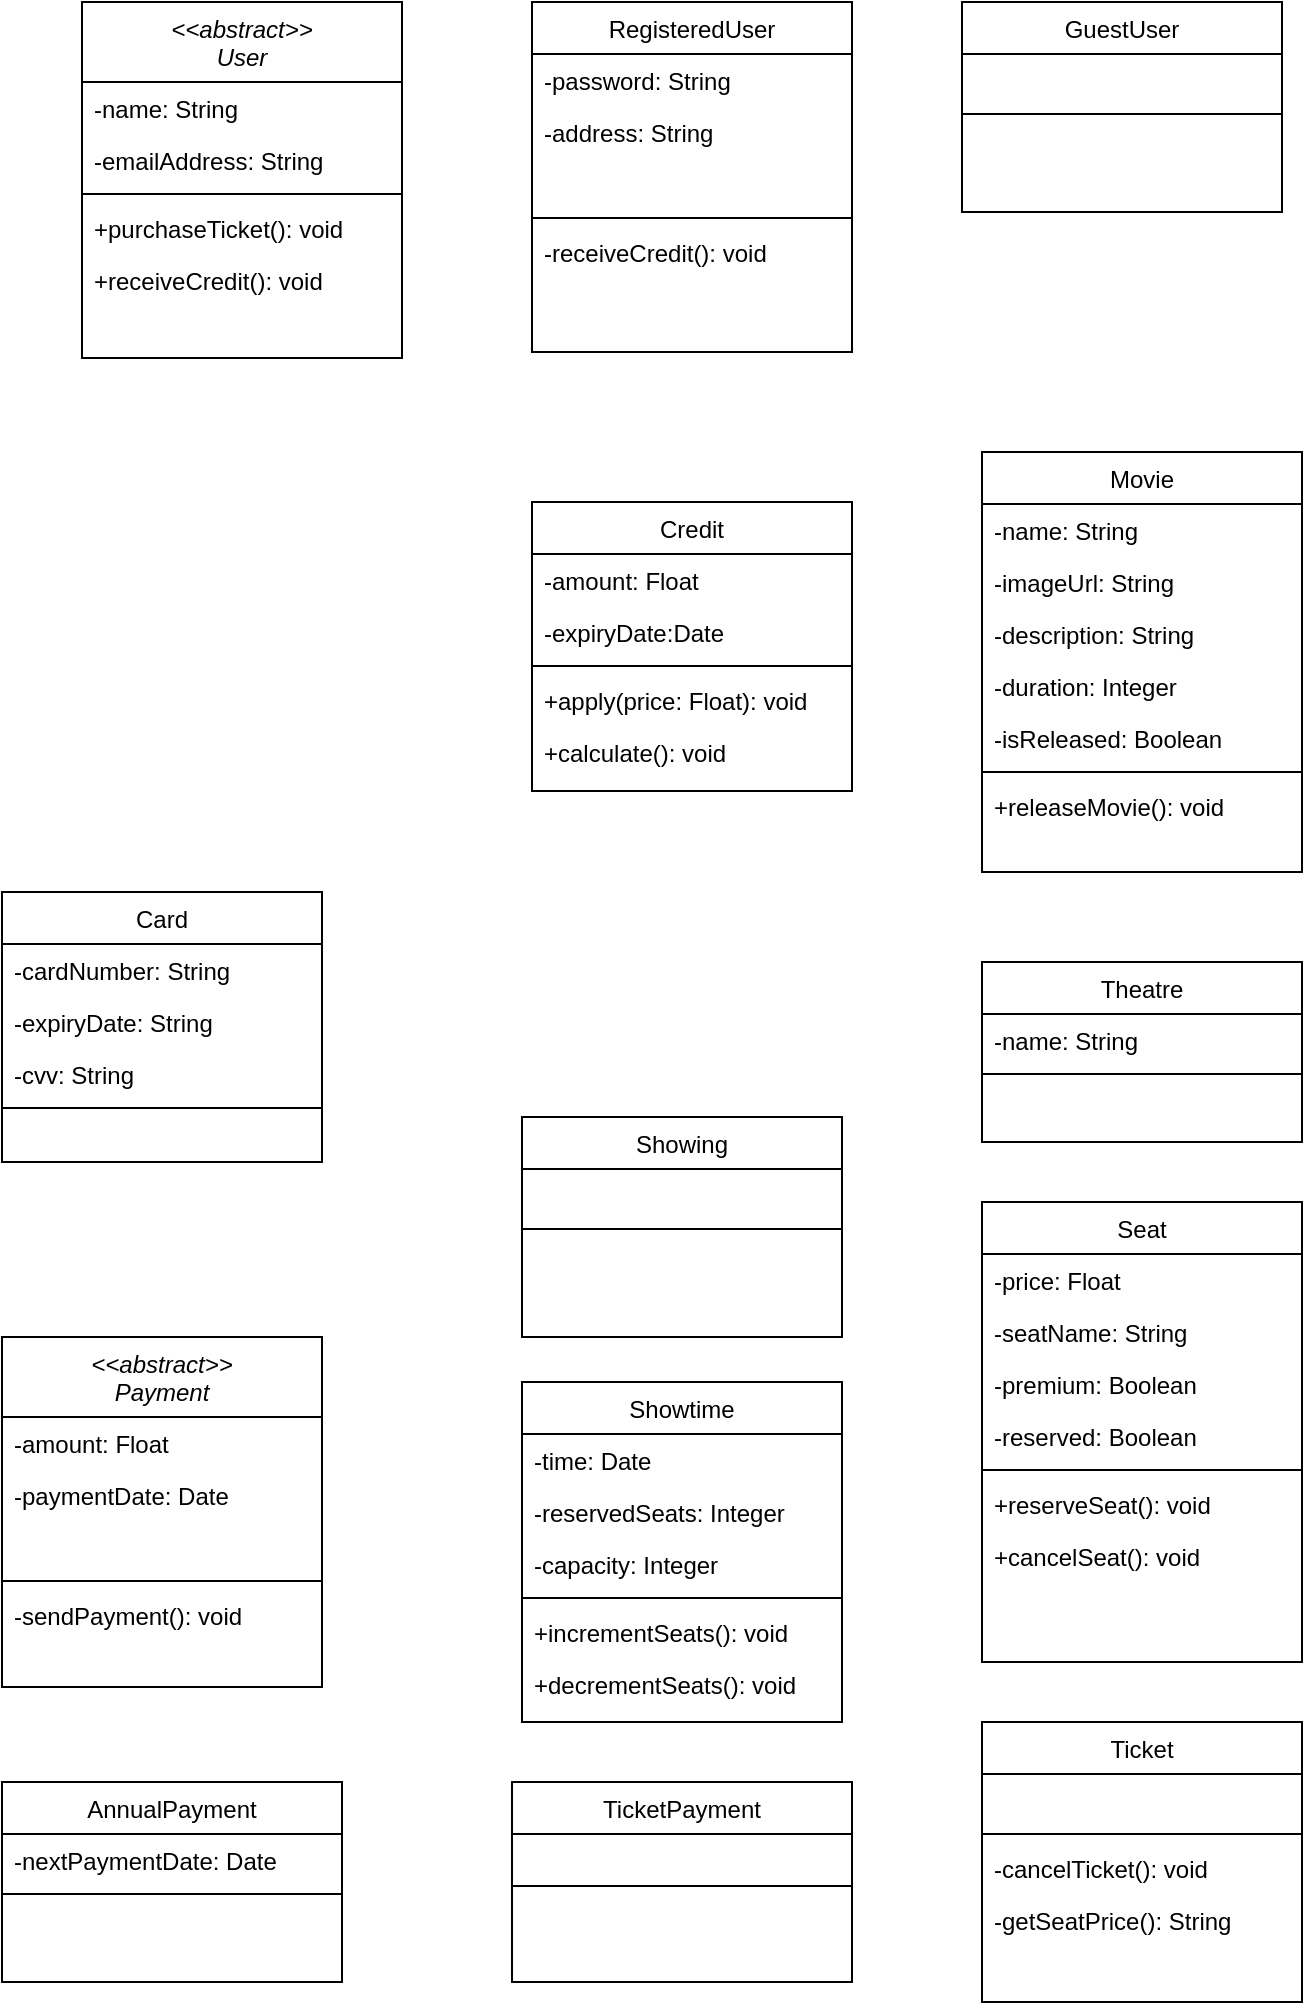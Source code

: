 <mxfile version="20.6.0" type="device"><diagram id="xebDtgERYa1_zTJntFcD" name="Page-1"><mxGraphModel dx="1799" dy="1104" grid="1" gridSize="10" guides="1" tooltips="1" connect="1" arrows="1" fold="1" page="1" pageScale="1" pageWidth="850" pageHeight="1100" math="0" shadow="0"><root><mxCell id="0"/><mxCell id="1" parent="0"/><mxCell id="b1VXfBqhowak8eUsPWsZ-2" value="Ticket" style="swimlane;fontStyle=0;align=center;verticalAlign=top;childLayout=stackLayout;horizontal=1;startSize=26;horizontalStack=0;resizeParent=1;resizeLast=0;collapsible=1;marginBottom=0;rounded=0;shadow=0;strokeWidth=1;" parent="1" vertex="1"><mxGeometry x="660" y="940" width="160" height="140" as="geometry"><mxRectangle x="130" y="380" width="160" height="26" as="alternateBounds"/></mxGeometry></mxCell><mxCell id="b1VXfBqhowak8eUsPWsZ-3" style="text;align=left;verticalAlign=top;spacingLeft=4;spacingRight=4;overflow=hidden;rotatable=0;points=[[0,0.5],[1,0.5]];portConstraint=eastwest;rounded=0;shadow=0;html=0;" parent="b1VXfBqhowak8eUsPWsZ-2" vertex="1"><mxGeometry y="26" width="160" height="26" as="geometry"/></mxCell><mxCell id="b1VXfBqhowak8eUsPWsZ-4" value="" style="line;html=1;strokeWidth=1;align=left;verticalAlign=middle;spacingTop=-1;spacingLeft=3;spacingRight=3;rotatable=0;labelPosition=right;points=[];portConstraint=eastwest;rounded=0;" parent="b1VXfBqhowak8eUsPWsZ-2" vertex="1"><mxGeometry y="52" width="160" height="8" as="geometry"/></mxCell><mxCell id="b1VXfBqhowak8eUsPWsZ-5" value="-cancelTicket(): void" style="text;align=left;verticalAlign=top;spacingLeft=4;spacingRight=4;overflow=hidden;rotatable=0;points=[[0,0.5],[1,0.5]];portConstraint=eastwest;fontStyle=0;rounded=0;" parent="b1VXfBqhowak8eUsPWsZ-2" vertex="1"><mxGeometry y="60" width="160" height="26" as="geometry"/></mxCell><mxCell id="b1VXfBqhowak8eUsPWsZ-6" value="-getSeatPrice(): String" style="text;align=left;verticalAlign=top;spacingLeft=4;spacingRight=4;overflow=hidden;rotatable=0;points=[[0,0.5],[1,0.5]];portConstraint=eastwest;fontStyle=0;rounded=0;" parent="b1VXfBqhowak8eUsPWsZ-2" vertex="1"><mxGeometry y="86" width="160" height="26" as="geometry"/></mxCell><mxCell id="b1VXfBqhowak8eUsPWsZ-7" value="Movie" style="swimlane;fontStyle=0;align=center;verticalAlign=top;childLayout=stackLayout;horizontal=1;startSize=26;horizontalStack=0;resizeParent=1;resizeLast=0;collapsible=1;marginBottom=0;rounded=0;shadow=0;strokeWidth=1;" parent="1" vertex="1"><mxGeometry x="660" y="305" width="160" height="210" as="geometry"><mxRectangle x="550" y="140" width="160" height="26" as="alternateBounds"/></mxGeometry></mxCell><mxCell id="b1VXfBqhowak8eUsPWsZ-8" value="-name: String" style="text;align=left;verticalAlign=top;spacingLeft=4;spacingRight=4;overflow=hidden;rotatable=0;points=[[0,0.5],[1,0.5]];portConstraint=eastwest;rounded=0;" parent="b1VXfBqhowak8eUsPWsZ-7" vertex="1"><mxGeometry y="26" width="160" height="26" as="geometry"/></mxCell><mxCell id="b1VXfBqhowak8eUsPWsZ-9" value="-imageUrl: String" style="text;align=left;verticalAlign=top;spacingLeft=4;spacingRight=4;overflow=hidden;rotatable=0;points=[[0,0.5],[1,0.5]];portConstraint=eastwest;rounded=0;shadow=0;html=0;" parent="b1VXfBqhowak8eUsPWsZ-7" vertex="1"><mxGeometry y="52" width="160" height="26" as="geometry"/></mxCell><mxCell id="b1VXfBqhowak8eUsPWsZ-10" value="-description: String" style="text;align=left;verticalAlign=top;spacingLeft=4;spacingRight=4;overflow=hidden;rotatable=0;points=[[0,0.5],[1,0.5]];portConstraint=eastwest;rounded=0;shadow=0;html=0;" parent="b1VXfBqhowak8eUsPWsZ-7" vertex="1"><mxGeometry y="78" width="160" height="26" as="geometry"/></mxCell><mxCell id="b1VXfBqhowak8eUsPWsZ-11" value="-duration: Integer" style="text;align=left;verticalAlign=top;spacingLeft=4;spacingRight=4;overflow=hidden;rotatable=0;points=[[0,0.5],[1,0.5]];portConstraint=eastwest;rounded=0;shadow=0;html=0;" parent="b1VXfBqhowak8eUsPWsZ-7" vertex="1"><mxGeometry y="104" width="160" height="26" as="geometry"/></mxCell><mxCell id="b1VXfBqhowak8eUsPWsZ-12" value="-isReleased: Boolean" style="text;align=left;verticalAlign=top;spacingLeft=4;spacingRight=4;overflow=hidden;rotatable=0;points=[[0,0.5],[1,0.5]];portConstraint=eastwest;rounded=0;shadow=0;html=0;" parent="b1VXfBqhowak8eUsPWsZ-7" vertex="1"><mxGeometry y="130" width="160" height="26" as="geometry"/></mxCell><mxCell id="b1VXfBqhowak8eUsPWsZ-13" value="" style="line;html=1;strokeWidth=1;align=left;verticalAlign=middle;spacingTop=-1;spacingLeft=3;spacingRight=3;rotatable=0;labelPosition=right;points=[];portConstraint=eastwest;rounded=0;" parent="b1VXfBqhowak8eUsPWsZ-7" vertex="1"><mxGeometry y="156" width="160" height="8" as="geometry"/></mxCell><mxCell id="JBnEOyksXSr9bTq-cygU-24" value="+releaseMovie(): void" style="text;align=left;verticalAlign=top;spacingLeft=4;spacingRight=4;overflow=hidden;rotatable=0;points=[[0,0.5],[1,0.5]];portConstraint=eastwest;rounded=0;" vertex="1" parent="b1VXfBqhowak8eUsPWsZ-7"><mxGeometry y="164" width="160" height="26" as="geometry"/></mxCell><mxCell id="b1VXfBqhowak8eUsPWsZ-14" value="Showtime" style="swimlane;fontStyle=0;align=center;verticalAlign=top;childLayout=stackLayout;horizontal=1;startSize=26;horizontalStack=0;resizeParent=1;resizeLast=0;collapsible=1;marginBottom=0;rounded=0;shadow=0;strokeWidth=1;" parent="1" vertex="1"><mxGeometry x="430" y="770" width="160" height="170" as="geometry"><mxRectangle x="550" y="140" width="160" height="26" as="alternateBounds"/></mxGeometry></mxCell><mxCell id="b1VXfBqhowak8eUsPWsZ-15" value="-time: Date" style="text;align=left;verticalAlign=top;spacingLeft=4;spacingRight=4;overflow=hidden;rotatable=0;points=[[0,0.5],[1,0.5]];portConstraint=eastwest;rounded=0;shadow=0;html=0;" parent="b1VXfBqhowak8eUsPWsZ-14" vertex="1"><mxGeometry y="26" width="160" height="26" as="geometry"/></mxCell><mxCell id="JBnEOyksXSr9bTq-cygU-25" value="-reservedSeats: Integer" style="text;align=left;verticalAlign=top;spacingLeft=4;spacingRight=4;overflow=hidden;rotatable=0;points=[[0,0.5],[1,0.5]];portConstraint=eastwest;rounded=0;shadow=0;html=0;" vertex="1" parent="b1VXfBqhowak8eUsPWsZ-14"><mxGeometry y="52" width="160" height="26" as="geometry"/></mxCell><mxCell id="JBnEOyksXSr9bTq-cygU-26" value="-capacity: Integer" style="text;align=left;verticalAlign=top;spacingLeft=4;spacingRight=4;overflow=hidden;rotatable=0;points=[[0,0.5],[1,0.5]];portConstraint=eastwest;rounded=0;shadow=0;html=0;" vertex="1" parent="b1VXfBqhowak8eUsPWsZ-14"><mxGeometry y="78" width="160" height="26" as="geometry"/></mxCell><mxCell id="b1VXfBqhowak8eUsPWsZ-16" value="" style="line;html=1;strokeWidth=1;align=left;verticalAlign=middle;spacingTop=-1;spacingLeft=3;spacingRight=3;rotatable=0;labelPosition=right;points=[];portConstraint=eastwest;rounded=0;" parent="b1VXfBqhowak8eUsPWsZ-14" vertex="1"><mxGeometry y="104" width="160" height="8" as="geometry"/></mxCell><mxCell id="JBnEOyksXSr9bTq-cygU-27" value="+incrementSeats(): void" style="text;align=left;verticalAlign=top;spacingLeft=4;spacingRight=4;overflow=hidden;rotatable=0;points=[[0,0.5],[1,0.5]];portConstraint=eastwest;fontStyle=0;rounded=0;" vertex="1" parent="b1VXfBqhowak8eUsPWsZ-14"><mxGeometry y="112" width="160" height="26" as="geometry"/></mxCell><mxCell id="JBnEOyksXSr9bTq-cygU-28" value="+decrementSeats(): void" style="text;align=left;verticalAlign=top;spacingLeft=4;spacingRight=4;overflow=hidden;rotatable=0;points=[[0,0.5],[1,0.5]];portConstraint=eastwest;fontStyle=0;rounded=0;" vertex="1" parent="b1VXfBqhowak8eUsPWsZ-14"><mxGeometry y="138" width="160" height="26" as="geometry"/></mxCell><mxCell id="b1VXfBqhowak8eUsPWsZ-18" value="Seat" style="swimlane;fontStyle=0;align=center;verticalAlign=top;childLayout=stackLayout;horizontal=1;startSize=26;horizontalStack=0;resizeParent=1;resizeLast=0;collapsible=1;marginBottom=0;rounded=0;shadow=0;strokeWidth=1;" parent="1" vertex="1"><mxGeometry x="660" y="680" width="160" height="230" as="geometry"><mxRectangle x="550" y="140" width="160" height="26" as="alternateBounds"/></mxGeometry></mxCell><mxCell id="b1VXfBqhowak8eUsPWsZ-20" value="-price: Float" style="text;align=left;verticalAlign=top;spacingLeft=4;spacingRight=4;overflow=hidden;rotatable=0;points=[[0,0.5],[1,0.5]];portConstraint=eastwest;rounded=0;" parent="b1VXfBqhowak8eUsPWsZ-18" vertex="1"><mxGeometry y="26" width="160" height="26" as="geometry"/></mxCell><mxCell id="b1VXfBqhowak8eUsPWsZ-21" value="-seatName: String" style="text;align=left;verticalAlign=top;spacingLeft=4;spacingRight=4;overflow=hidden;rotatable=0;points=[[0,0.5],[1,0.5]];portConstraint=eastwest;rounded=0;" parent="b1VXfBqhowak8eUsPWsZ-18" vertex="1"><mxGeometry y="52" width="160" height="26" as="geometry"/></mxCell><mxCell id="b1VXfBqhowak8eUsPWsZ-22" value="-premium: Boolean" style="text;align=left;verticalAlign=top;spacingLeft=4;spacingRight=4;overflow=hidden;rotatable=0;points=[[0,0.5],[1,0.5]];portConstraint=eastwest;rounded=0;" parent="b1VXfBqhowak8eUsPWsZ-18" vertex="1"><mxGeometry y="78" width="160" height="26" as="geometry"/></mxCell><mxCell id="b1VXfBqhowak8eUsPWsZ-23" value="-reserved: Boolean" style="text;align=left;verticalAlign=top;spacingLeft=4;spacingRight=4;overflow=hidden;rotatable=0;points=[[0,0.5],[1,0.5]];portConstraint=eastwest;rounded=0;" parent="b1VXfBqhowak8eUsPWsZ-18" vertex="1"><mxGeometry y="104" width="160" height="26" as="geometry"/></mxCell><mxCell id="b1VXfBqhowak8eUsPWsZ-24" value="" style="line;html=1;strokeWidth=1;align=left;verticalAlign=middle;spacingTop=-1;spacingLeft=3;spacingRight=3;rotatable=0;labelPosition=right;points=[];portConstraint=eastwest;rounded=0;" parent="b1VXfBqhowak8eUsPWsZ-18" vertex="1"><mxGeometry y="130" width="160" height="8" as="geometry"/></mxCell><mxCell id="b1VXfBqhowak8eUsPWsZ-25" value="+reserveSeat(): void" style="text;align=left;verticalAlign=top;spacingLeft=4;spacingRight=4;overflow=hidden;rotatable=0;points=[[0,0.5],[1,0.5]];portConstraint=eastwest;fontStyle=0;rounded=0;" parent="b1VXfBqhowak8eUsPWsZ-18" vertex="1"><mxGeometry y="138" width="160" height="26" as="geometry"/></mxCell><mxCell id="JBnEOyksXSr9bTq-cygU-19" value="+cancelSeat(): void" style="text;align=left;verticalAlign=top;spacingLeft=4;spacingRight=4;overflow=hidden;rotatable=0;points=[[0,0.5],[1,0.5]];portConstraint=eastwest;fontStyle=0;rounded=0;" vertex="1" parent="b1VXfBqhowak8eUsPWsZ-18"><mxGeometry y="164" width="160" height="26" as="geometry"/></mxCell><mxCell id="b1VXfBqhowak8eUsPWsZ-26" value="Theatre" style="swimlane;fontStyle=0;align=center;verticalAlign=top;childLayout=stackLayout;horizontal=1;startSize=26;horizontalStack=0;resizeParent=1;resizeLast=0;collapsible=1;marginBottom=0;rounded=0;shadow=0;strokeWidth=1;" parent="1" vertex="1"><mxGeometry x="660" y="560" width="160" height="90" as="geometry"><mxRectangle x="550" y="140" width="160" height="26" as="alternateBounds"/></mxGeometry></mxCell><mxCell id="b1VXfBqhowak8eUsPWsZ-27" value="-name: String" style="text;align=left;verticalAlign=top;spacingLeft=4;spacingRight=4;overflow=hidden;rotatable=0;points=[[0,0.5],[1,0.5]];portConstraint=eastwest;rounded=0;" parent="b1VXfBqhowak8eUsPWsZ-26" vertex="1"><mxGeometry y="26" width="160" height="26" as="geometry"/></mxCell><mxCell id="b1VXfBqhowak8eUsPWsZ-28" value="" style="line;html=1;strokeWidth=1;align=left;verticalAlign=middle;spacingTop=-1;spacingLeft=3;spacingRight=3;rotatable=0;labelPosition=right;points=[];portConstraint=eastwest;rounded=0;" parent="b1VXfBqhowak8eUsPWsZ-26" vertex="1"><mxGeometry y="52" width="160" height="8" as="geometry"/></mxCell><mxCell id="b1VXfBqhowak8eUsPWsZ-30" value="TicketPayment" style="swimlane;fontStyle=0;align=center;verticalAlign=top;childLayout=stackLayout;horizontal=1;startSize=26;horizontalStack=0;resizeParent=1;resizeLast=0;collapsible=1;marginBottom=0;rounded=0;shadow=0;strokeWidth=1;" parent="1" vertex="1"><mxGeometry x="425" y="970" width="170" height="100" as="geometry"><mxRectangle x="130" y="380" width="160" height="26" as="alternateBounds"/></mxGeometry></mxCell><mxCell id="b1VXfBqhowak8eUsPWsZ-31" style="text;align=left;verticalAlign=top;spacingLeft=4;spacingRight=4;overflow=hidden;rotatable=0;points=[[0,0.5],[1,0.5]];portConstraint=eastwest;rounded=0;" parent="b1VXfBqhowak8eUsPWsZ-30" vertex="1"><mxGeometry y="26" width="170" height="22" as="geometry"/></mxCell><mxCell id="b1VXfBqhowak8eUsPWsZ-32" value="" style="line;html=1;strokeWidth=1;align=left;verticalAlign=middle;spacingTop=-1;spacingLeft=3;spacingRight=3;rotatable=0;labelPosition=right;points=[];portConstraint=eastwest;rounded=0;" parent="b1VXfBqhowak8eUsPWsZ-30" vertex="1"><mxGeometry y="48" width="170" height="8" as="geometry"/></mxCell><mxCell id="b1VXfBqhowak8eUsPWsZ-35" value="Showing" style="swimlane;fontStyle=0;align=center;verticalAlign=top;childLayout=stackLayout;horizontal=1;startSize=26;horizontalStack=0;resizeParent=1;resizeLast=0;collapsible=1;marginBottom=0;rounded=0;shadow=0;strokeWidth=1;" parent="1" vertex="1"><mxGeometry x="430" y="637.5" width="160" height="110" as="geometry"><mxRectangle x="550" y="140" width="160" height="26" as="alternateBounds"/></mxGeometry></mxCell><mxCell id="b1VXfBqhowak8eUsPWsZ-36" style="text;align=left;verticalAlign=top;spacingLeft=4;spacingRight=4;overflow=hidden;rotatable=0;points=[[0,0.5],[1,0.5]];portConstraint=eastwest;rounded=0;shadow=0;html=0;" parent="b1VXfBqhowak8eUsPWsZ-35" vertex="1"><mxGeometry y="26" width="160" height="26" as="geometry"/></mxCell><mxCell id="b1VXfBqhowak8eUsPWsZ-37" value="" style="line;html=1;strokeWidth=1;align=left;verticalAlign=middle;spacingTop=-1;spacingLeft=3;spacingRight=3;rotatable=0;labelPosition=right;points=[];portConstraint=eastwest;rounded=0;" parent="b1VXfBqhowak8eUsPWsZ-35" vertex="1"><mxGeometry y="52" width="160" height="8" as="geometry"/></mxCell><mxCell id="b1VXfBqhowak8eUsPWsZ-38" value="&lt;&lt;abstract&gt;&gt;&#10;User" style="swimlane;fontStyle=2;align=center;verticalAlign=top;childLayout=stackLayout;horizontal=1;startSize=40;horizontalStack=0;resizeParent=1;resizeLast=0;collapsible=1;marginBottom=0;rounded=0;shadow=0;strokeWidth=1;" parent="1" vertex="1"><mxGeometry x="210" y="80" width="160" height="178" as="geometry"><mxRectangle x="230" y="140" width="160" height="26" as="alternateBounds"/></mxGeometry></mxCell><mxCell id="b1VXfBqhowak8eUsPWsZ-39" value="-name: String" style="text;align=left;verticalAlign=top;spacingLeft=4;spacingRight=4;overflow=hidden;rotatable=0;points=[[0,0.5],[1,0.5]];portConstraint=eastwest;rounded=0;" parent="b1VXfBqhowak8eUsPWsZ-38" vertex="1"><mxGeometry y="40" width="160" height="26" as="geometry"/></mxCell><mxCell id="b1VXfBqhowak8eUsPWsZ-40" value="-emailAddress: String" style="text;align=left;verticalAlign=top;spacingLeft=4;spacingRight=4;overflow=hidden;rotatable=0;points=[[0,0.5],[1,0.5]];portConstraint=eastwest;rounded=0;shadow=0;html=0;" parent="b1VXfBqhowak8eUsPWsZ-38" vertex="1"><mxGeometry y="66" width="160" height="26" as="geometry"/></mxCell><mxCell id="b1VXfBqhowak8eUsPWsZ-41" value="" style="line;html=1;strokeWidth=1;align=left;verticalAlign=middle;spacingTop=-1;spacingLeft=3;spacingRight=3;rotatable=0;labelPosition=right;points=[];portConstraint=eastwest;rounded=0;" parent="b1VXfBqhowak8eUsPWsZ-38" vertex="1"><mxGeometry y="92" width="160" height="8" as="geometry"/></mxCell><mxCell id="b1VXfBqhowak8eUsPWsZ-42" value="+purchaseTicket(): void" style="text;align=left;verticalAlign=top;spacingLeft=4;spacingRight=4;overflow=hidden;rotatable=0;points=[[0,0.5],[1,0.5]];portConstraint=eastwest;rounded=0;" parent="b1VXfBqhowak8eUsPWsZ-38" vertex="1"><mxGeometry y="100" width="160" height="26" as="geometry"/></mxCell><mxCell id="b1VXfBqhowak8eUsPWsZ-43" value="+receiveCredit(): void" style="text;align=left;verticalAlign=top;spacingLeft=4;spacingRight=4;overflow=hidden;rotatable=0;points=[[0,0.5],[1,0.5]];portConstraint=eastwest;rounded=0;" parent="b1VXfBqhowak8eUsPWsZ-38" vertex="1"><mxGeometry y="126" width="160" height="26" as="geometry"/></mxCell><mxCell id="b1VXfBqhowak8eUsPWsZ-47" value="AnnualPayment" style="swimlane;fontStyle=0;align=center;verticalAlign=top;childLayout=stackLayout;horizontal=1;startSize=26;horizontalStack=0;resizeParent=1;resizeLast=0;collapsible=1;marginBottom=0;rounded=0;shadow=0;strokeWidth=1;" parent="1" vertex="1"><mxGeometry x="170" y="970" width="170" height="100" as="geometry"><mxRectangle x="130" y="380" width="160" height="26" as="alternateBounds"/></mxGeometry></mxCell><mxCell id="b1VXfBqhowak8eUsPWsZ-48" value="-nextPaymentDate: Date" style="text;align=left;verticalAlign=top;spacingLeft=4;spacingRight=4;overflow=hidden;rotatable=0;points=[[0,0.5],[1,0.5]];portConstraint=eastwest;rounded=0;" parent="b1VXfBqhowak8eUsPWsZ-47" vertex="1"><mxGeometry y="26" width="170" height="26" as="geometry"/></mxCell><mxCell id="b1VXfBqhowak8eUsPWsZ-49" value="" style="line;html=1;strokeWidth=1;align=left;verticalAlign=middle;spacingTop=-1;spacingLeft=3;spacingRight=3;rotatable=0;labelPosition=right;points=[];portConstraint=eastwest;rounded=0;" parent="b1VXfBqhowak8eUsPWsZ-47" vertex="1"><mxGeometry y="52" width="170" height="8" as="geometry"/></mxCell><mxCell id="b1VXfBqhowak8eUsPWsZ-50" value="&lt;&lt;abstract&gt;&gt;&#10;Payment" style="swimlane;fontStyle=2;align=center;verticalAlign=top;childLayout=stackLayout;horizontal=1;startSize=40;horizontalStack=0;resizeParent=1;resizeLast=0;collapsible=1;marginBottom=0;rounded=0;shadow=0;strokeWidth=1;" parent="1" vertex="1"><mxGeometry x="170" y="747.5" width="160" height="175" as="geometry"><mxRectangle x="130" y="380" width="160" height="26" as="alternateBounds"/></mxGeometry></mxCell><mxCell id="b1VXfBqhowak8eUsPWsZ-51" value="-amount: Float" style="text;align=left;verticalAlign=top;spacingLeft=4;spacingRight=4;overflow=hidden;rotatable=0;points=[[0,0.5],[1,0.5]];portConstraint=eastwest;rounded=0;" parent="b1VXfBqhowak8eUsPWsZ-50" vertex="1"><mxGeometry y="40" width="160" height="26" as="geometry"/></mxCell><mxCell id="b1VXfBqhowak8eUsPWsZ-52" value="-paymentDate: Date" style="text;align=left;verticalAlign=top;spacingLeft=4;spacingRight=4;overflow=hidden;rotatable=0;points=[[0,0.5],[1,0.5]];portConstraint=eastwest;rounded=0;" parent="b1VXfBqhowak8eUsPWsZ-50" vertex="1"><mxGeometry y="66" width="160" height="26" as="geometry"/></mxCell><mxCell id="b1VXfBqhowak8eUsPWsZ-53" style="text;align=left;verticalAlign=top;spacingLeft=4;spacingRight=4;overflow=hidden;rotatable=0;points=[[0,0.5],[1,0.5]];portConstraint=eastwest;rounded=0;" parent="b1VXfBqhowak8eUsPWsZ-50" vertex="1"><mxGeometry y="92" width="160" height="26" as="geometry"/></mxCell><mxCell id="b1VXfBqhowak8eUsPWsZ-54" value="" style="line;html=1;strokeWidth=1;align=left;verticalAlign=middle;spacingTop=-1;spacingLeft=3;spacingRight=3;rotatable=0;labelPosition=right;points=[];portConstraint=eastwest;rounded=0;" parent="b1VXfBqhowak8eUsPWsZ-50" vertex="1"><mxGeometry y="118" width="160" height="8" as="geometry"/></mxCell><mxCell id="b1VXfBqhowak8eUsPWsZ-55" value="-sendPayment(): void" style="text;align=left;verticalAlign=top;spacingLeft=4;spacingRight=4;overflow=hidden;rotatable=0;points=[[0,0.5],[1,0.5]];portConstraint=eastwest;fontStyle=0;rounded=0;" parent="b1VXfBqhowak8eUsPWsZ-50" vertex="1"><mxGeometry y="126" width="160" height="26" as="geometry"/></mxCell><mxCell id="b1VXfBqhowak8eUsPWsZ-60" value="GuestUser" style="swimlane;fontStyle=0;align=center;verticalAlign=top;childLayout=stackLayout;horizontal=1;startSize=26;horizontalStack=0;resizeParent=1;resizeLast=0;collapsible=1;marginBottom=0;rounded=0;shadow=0;strokeWidth=1;" parent="1" vertex="1"><mxGeometry x="650" y="80" width="160" height="105" as="geometry"><mxRectangle x="230" y="140" width="160" height="26" as="alternateBounds"/></mxGeometry></mxCell><mxCell id="b1VXfBqhowak8eUsPWsZ-61" style="text;align=left;verticalAlign=top;spacingLeft=4;spacingRight=4;overflow=hidden;rotatable=0;points=[[0,0.5],[1,0.5]];portConstraint=eastwest;rounded=0;shadow=0;html=0;" parent="b1VXfBqhowak8eUsPWsZ-60" vertex="1"><mxGeometry y="26" width="160" height="26" as="geometry"/></mxCell><mxCell id="b1VXfBqhowak8eUsPWsZ-62" value="" style="line;html=1;strokeWidth=1;align=left;verticalAlign=middle;spacingTop=-1;spacingLeft=3;spacingRight=3;rotatable=0;labelPosition=right;points=[];portConstraint=eastwest;rounded=0;" parent="b1VXfBqhowak8eUsPWsZ-60" vertex="1"><mxGeometry y="52" width="160" height="8" as="geometry"/></mxCell><mxCell id="b1VXfBqhowak8eUsPWsZ-63" value="RegisteredUser" style="swimlane;fontStyle=0;align=center;verticalAlign=top;childLayout=stackLayout;horizontal=1;startSize=26;horizontalStack=0;resizeParent=1;resizeLast=0;collapsible=1;marginBottom=0;rounded=0;shadow=0;strokeWidth=1;" parent="1" vertex="1"><mxGeometry x="435" y="80" width="160" height="175" as="geometry"><mxRectangle x="130" y="380" width="160" height="26" as="alternateBounds"/></mxGeometry></mxCell><mxCell id="b1VXfBqhowak8eUsPWsZ-64" value="-password: String" style="text;align=left;verticalAlign=top;spacingLeft=4;spacingRight=4;overflow=hidden;rotatable=0;points=[[0,0.5],[1,0.5]];portConstraint=eastwest;rounded=0;" parent="b1VXfBqhowak8eUsPWsZ-63" vertex="1"><mxGeometry y="26" width="160" height="26" as="geometry"/></mxCell><mxCell id="b1VXfBqhowak8eUsPWsZ-65" value="-address: String" style="text;align=left;verticalAlign=top;spacingLeft=4;spacingRight=4;overflow=hidden;rotatable=0;points=[[0,0.5],[1,0.5]];portConstraint=eastwest;rounded=0;" parent="b1VXfBqhowak8eUsPWsZ-63" vertex="1"><mxGeometry y="52" width="160" height="26" as="geometry"/></mxCell><mxCell id="b1VXfBqhowak8eUsPWsZ-66" style="text;align=left;verticalAlign=top;spacingLeft=4;spacingRight=4;overflow=hidden;rotatable=0;points=[[0,0.5],[1,0.5]];portConstraint=eastwest;rounded=0;" parent="b1VXfBqhowak8eUsPWsZ-63" vertex="1"><mxGeometry y="78" width="160" height="26" as="geometry"/></mxCell><mxCell id="b1VXfBqhowak8eUsPWsZ-67" value="" style="line;html=1;strokeWidth=1;align=left;verticalAlign=middle;spacingTop=-1;spacingLeft=3;spacingRight=3;rotatable=0;labelPosition=right;points=[];portConstraint=eastwest;rounded=0;" parent="b1VXfBqhowak8eUsPWsZ-63" vertex="1"><mxGeometry y="104" width="160" height="8" as="geometry"/></mxCell><mxCell id="b1VXfBqhowak8eUsPWsZ-68" value="-receiveCredit(): void" style="text;align=left;verticalAlign=top;spacingLeft=4;spacingRight=4;overflow=hidden;rotatable=0;points=[[0,0.5],[1,0.5]];portConstraint=eastwest;fontStyle=0;rounded=0;" parent="b1VXfBqhowak8eUsPWsZ-63" vertex="1"><mxGeometry y="112" width="160" height="26" as="geometry"/></mxCell><mxCell id="b1VXfBqhowak8eUsPWsZ-75" value="Card" style="swimlane;fontStyle=0;align=center;verticalAlign=top;childLayout=stackLayout;horizontal=1;startSize=26;horizontalStack=0;resizeParent=1;resizeLast=0;collapsible=1;marginBottom=0;rounded=0;shadow=0;strokeWidth=1;" parent="1" vertex="1"><mxGeometry x="170" y="525" width="160" height="135" as="geometry"><mxRectangle x="130" y="380" width="160" height="26" as="alternateBounds"/></mxGeometry></mxCell><mxCell id="b1VXfBqhowak8eUsPWsZ-76" value="-cardNumber: String" style="text;align=left;verticalAlign=top;spacingLeft=4;spacingRight=4;overflow=hidden;rotatable=0;points=[[0,0.5],[1,0.5]];portConstraint=eastwest;rounded=0;" parent="b1VXfBqhowak8eUsPWsZ-75" vertex="1"><mxGeometry y="26" width="160" height="26" as="geometry"/></mxCell><mxCell id="b1VXfBqhowak8eUsPWsZ-77" value="-expiryDate: String" style="text;align=left;verticalAlign=top;spacingLeft=4;spacingRight=4;overflow=hidden;rotatable=0;points=[[0,0.5],[1,0.5]];portConstraint=eastwest;rounded=0;" parent="b1VXfBqhowak8eUsPWsZ-75" vertex="1"><mxGeometry y="52" width="160" height="26" as="geometry"/></mxCell><mxCell id="b1VXfBqhowak8eUsPWsZ-78" value="-cvv: String" style="text;align=left;verticalAlign=top;spacingLeft=4;spacingRight=4;overflow=hidden;rotatable=0;points=[[0,0.5],[1,0.5]];portConstraint=eastwest;rounded=0;" parent="b1VXfBqhowak8eUsPWsZ-75" vertex="1"><mxGeometry y="78" width="160" height="26" as="geometry"/></mxCell><mxCell id="b1VXfBqhowak8eUsPWsZ-79" value="" style="line;html=1;strokeWidth=1;align=left;verticalAlign=middle;spacingTop=-1;spacingLeft=3;spacingRight=3;rotatable=0;labelPosition=right;points=[];portConstraint=eastwest;rounded=0;" parent="b1VXfBqhowak8eUsPWsZ-75" vertex="1"><mxGeometry y="104" width="160" height="8" as="geometry"/></mxCell><mxCell id="JBnEOyksXSr9bTq-cygU-11" value="Credit" style="swimlane;fontStyle=0;align=center;verticalAlign=top;childLayout=stackLayout;horizontal=1;startSize=26;horizontalStack=0;resizeParent=1;resizeLast=0;collapsible=1;marginBottom=0;rounded=0;shadow=0;strokeWidth=1;" vertex="1" parent="1"><mxGeometry x="435" y="330" width="160" height="144.5" as="geometry"><mxRectangle x="130" y="380" width="160" height="26" as="alternateBounds"/></mxGeometry></mxCell><mxCell id="JBnEOyksXSr9bTq-cygU-12" value="-amount: Float" style="text;align=left;verticalAlign=top;spacingLeft=4;spacingRight=4;overflow=hidden;rotatable=0;points=[[0,0.5],[1,0.5]];portConstraint=eastwest;rounded=0;" vertex="1" parent="JBnEOyksXSr9bTq-cygU-11"><mxGeometry y="26" width="160" height="26" as="geometry"/></mxCell><mxCell id="JBnEOyksXSr9bTq-cygU-13" value="-expiryDate:Date" style="text;align=left;verticalAlign=top;spacingLeft=4;spacingRight=4;overflow=hidden;rotatable=0;points=[[0,0.5],[1,0.5]];portConstraint=eastwest;rounded=0;" vertex="1" parent="JBnEOyksXSr9bTq-cygU-11"><mxGeometry y="52" width="160" height="26" as="geometry"/></mxCell><mxCell id="JBnEOyksXSr9bTq-cygU-15" value="" style="line;html=1;strokeWidth=1;align=left;verticalAlign=middle;spacingTop=-1;spacingLeft=3;spacingRight=3;rotatable=0;labelPosition=right;points=[];portConstraint=eastwest;rounded=0;" vertex="1" parent="JBnEOyksXSr9bTq-cygU-11"><mxGeometry y="78" width="160" height="8" as="geometry"/></mxCell><mxCell id="JBnEOyksXSr9bTq-cygU-16" value="+apply(price: Float): void" style="text;align=left;verticalAlign=top;spacingLeft=4;spacingRight=4;overflow=hidden;rotatable=0;points=[[0,0.5],[1,0.5]];portConstraint=eastwest;fontStyle=0;rounded=0;" vertex="1" parent="JBnEOyksXSr9bTq-cygU-11"><mxGeometry y="86" width="160" height="26" as="geometry"/></mxCell><mxCell id="JBnEOyksXSr9bTq-cygU-18" value="+calculate(): void" style="text;align=left;verticalAlign=top;spacingLeft=4;spacingRight=4;overflow=hidden;rotatable=0;points=[[0,0.5],[1,0.5]];portConstraint=eastwest;fontStyle=0;rounded=0;" vertex="1" parent="JBnEOyksXSr9bTq-cygU-11"><mxGeometry y="112" width="160" height="26" as="geometry"/></mxCell></root></mxGraphModel></diagram></mxfile>